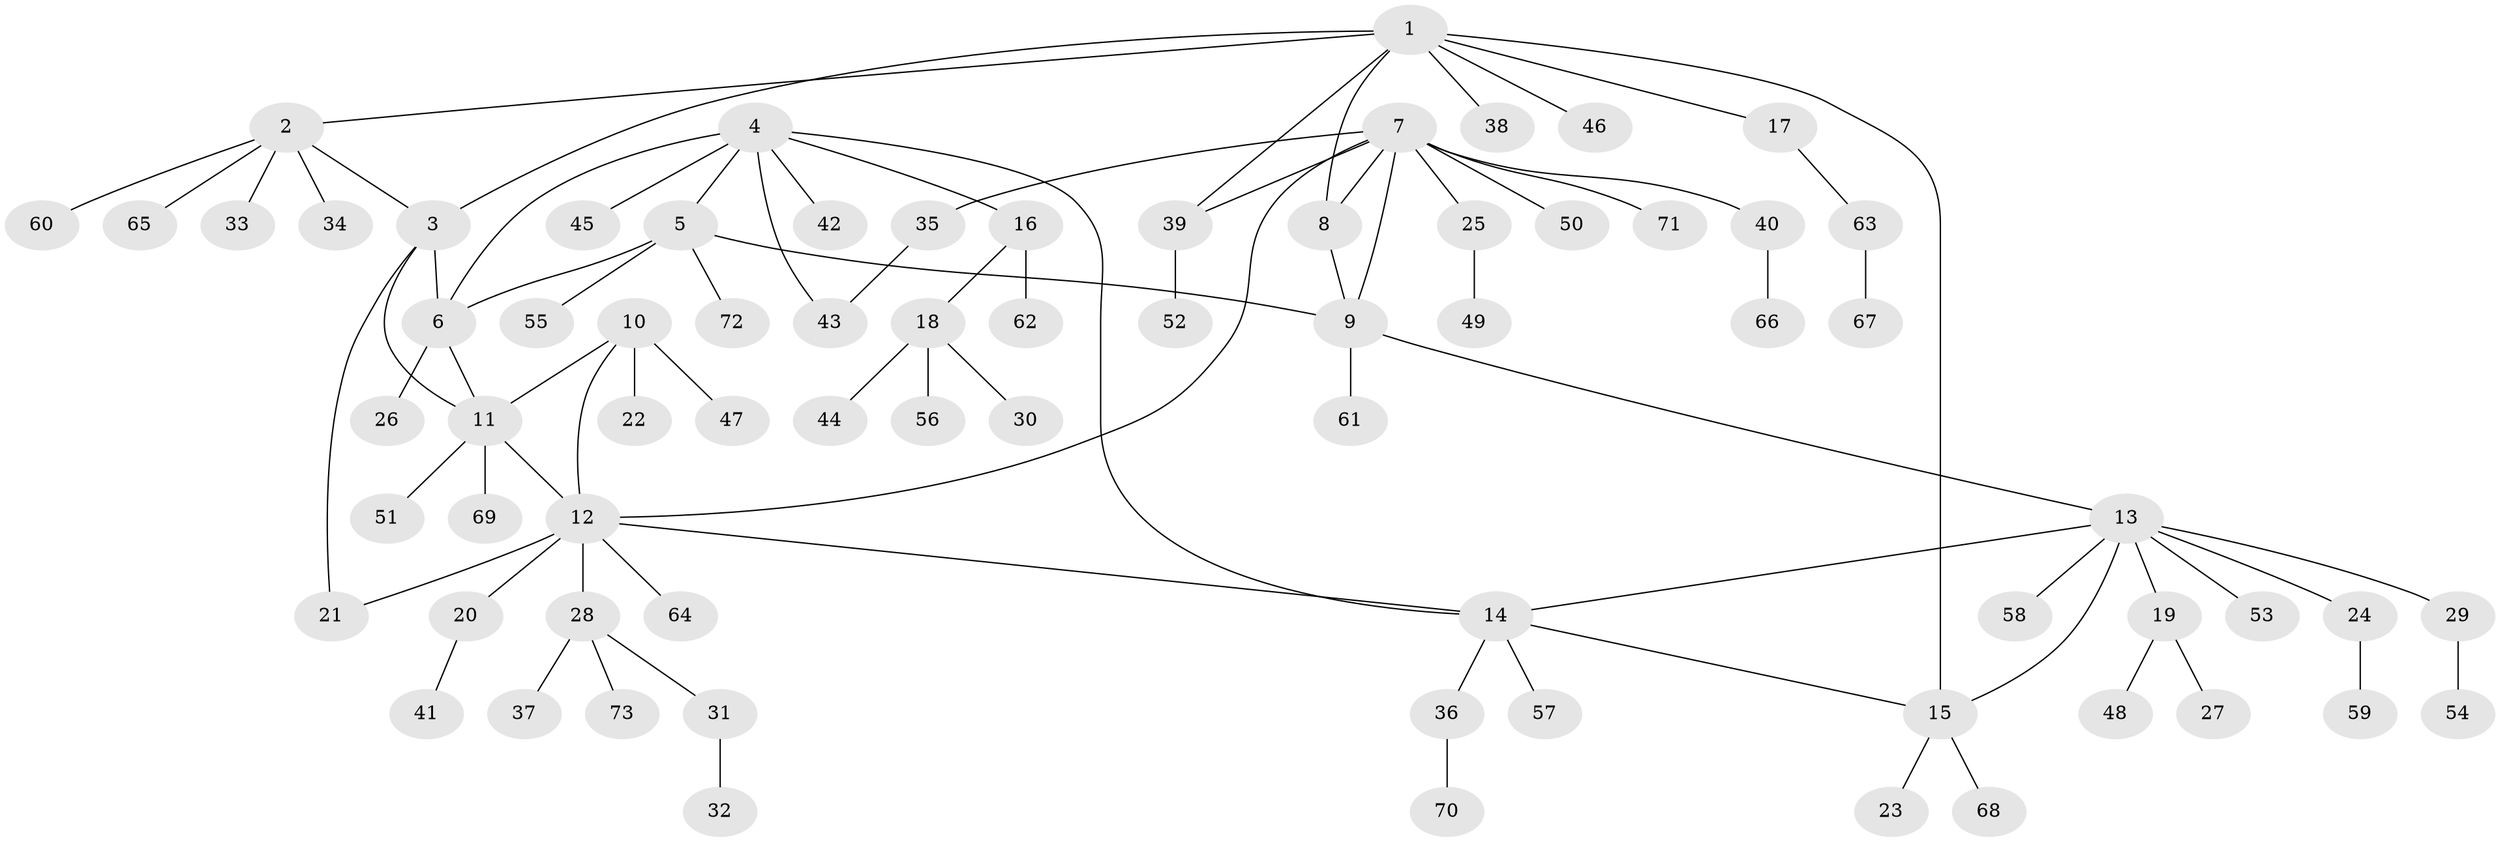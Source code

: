 // Generated by graph-tools (version 1.1) at 2025/02/03/09/25 03:02:50]
// undirected, 73 vertices, 86 edges
graph export_dot {
graph [start="1"]
  node [color=gray90,style=filled];
  1;
  2;
  3;
  4;
  5;
  6;
  7;
  8;
  9;
  10;
  11;
  12;
  13;
  14;
  15;
  16;
  17;
  18;
  19;
  20;
  21;
  22;
  23;
  24;
  25;
  26;
  27;
  28;
  29;
  30;
  31;
  32;
  33;
  34;
  35;
  36;
  37;
  38;
  39;
  40;
  41;
  42;
  43;
  44;
  45;
  46;
  47;
  48;
  49;
  50;
  51;
  52;
  53;
  54;
  55;
  56;
  57;
  58;
  59;
  60;
  61;
  62;
  63;
  64;
  65;
  66;
  67;
  68;
  69;
  70;
  71;
  72;
  73;
  1 -- 2;
  1 -- 3;
  1 -- 8;
  1 -- 15;
  1 -- 17;
  1 -- 38;
  1 -- 39;
  1 -- 46;
  2 -- 3;
  2 -- 33;
  2 -- 34;
  2 -- 60;
  2 -- 65;
  3 -- 6;
  3 -- 11;
  3 -- 21;
  4 -- 5;
  4 -- 6;
  4 -- 14;
  4 -- 16;
  4 -- 42;
  4 -- 43;
  4 -- 45;
  5 -- 6;
  5 -- 9;
  5 -- 55;
  5 -- 72;
  6 -- 11;
  6 -- 26;
  7 -- 8;
  7 -- 9;
  7 -- 12;
  7 -- 25;
  7 -- 35;
  7 -- 39;
  7 -- 40;
  7 -- 50;
  7 -- 71;
  8 -- 9;
  9 -- 13;
  9 -- 61;
  10 -- 11;
  10 -- 12;
  10 -- 22;
  10 -- 47;
  11 -- 12;
  11 -- 51;
  11 -- 69;
  12 -- 14;
  12 -- 20;
  12 -- 21;
  12 -- 28;
  12 -- 64;
  13 -- 14;
  13 -- 15;
  13 -- 19;
  13 -- 24;
  13 -- 29;
  13 -- 53;
  13 -- 58;
  14 -- 15;
  14 -- 36;
  14 -- 57;
  15 -- 23;
  15 -- 68;
  16 -- 18;
  16 -- 62;
  17 -- 63;
  18 -- 30;
  18 -- 44;
  18 -- 56;
  19 -- 27;
  19 -- 48;
  20 -- 41;
  24 -- 59;
  25 -- 49;
  28 -- 31;
  28 -- 37;
  28 -- 73;
  29 -- 54;
  31 -- 32;
  35 -- 43;
  36 -- 70;
  39 -- 52;
  40 -- 66;
  63 -- 67;
}
